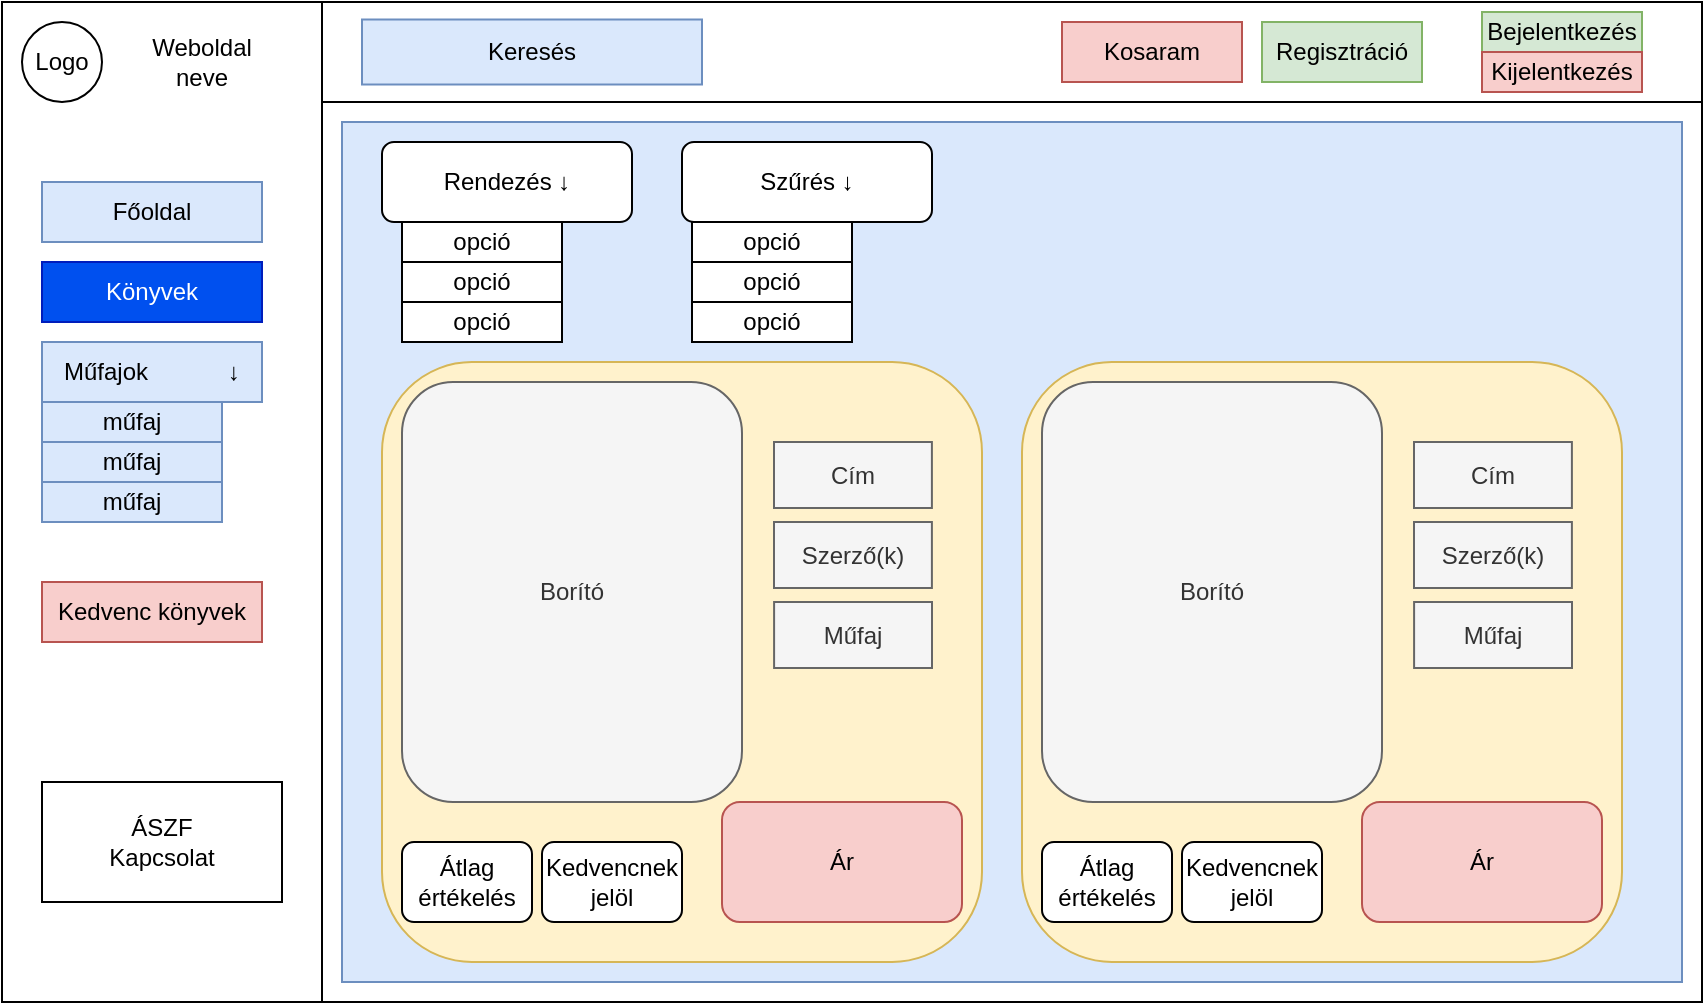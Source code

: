 <mxfile version="21.0.2" type="device"><diagram name="Page-1" id="gPzf0XgJ_BYSc8HyBmwQ"><mxGraphModel dx="1009" dy="550" grid="1" gridSize="10" guides="1" tooltips="1" connect="1" arrows="1" fold="1" page="1" pageScale="1" pageWidth="850" pageHeight="1100" math="0" shadow="0"><root><mxCell id="0"/><mxCell id="1" parent="0"/><mxCell id="kd2pAxx7efKfJdvjLM4A-1" value="" style="rounded=0;whiteSpace=wrap;html=1;" parent="1" vertex="1"><mxGeometry width="850" height="500" as="geometry"/></mxCell><mxCell id="kd2pAxx7efKfJdvjLM4A-115" value="" style="rounded=0;whiteSpace=wrap;html=1;fillColor=#dae8fc;strokeColor=#6c8ebf;" parent="1" vertex="1"><mxGeometry x="170" y="60" width="670" height="430" as="geometry"/></mxCell><mxCell id="kd2pAxx7efKfJdvjLM4A-2" value="" style="rounded=0;whiteSpace=wrap;html=1;" parent="1" vertex="1"><mxGeometry width="160" height="500" as="geometry"/></mxCell><mxCell id="kd2pAxx7efKfJdvjLM4A-3" value="" style="rounded=0;whiteSpace=wrap;html=1;" parent="1" vertex="1"><mxGeometry x="160" width="690" height="50" as="geometry"/></mxCell><mxCell id="kd2pAxx7efKfJdvjLM4A-4" value="Logo" style="ellipse;whiteSpace=wrap;html=1;" parent="1" vertex="1"><mxGeometry x="10" y="10" width="40" height="40" as="geometry"/></mxCell><mxCell id="kd2pAxx7efKfJdvjLM4A-6" value="Weboldal neve" style="text;html=1;strokeColor=none;fillColor=none;align=center;verticalAlign=middle;whiteSpace=wrap;rounded=0;" parent="1" vertex="1"><mxGeometry x="60" y="15" width="80" height="30" as="geometry"/></mxCell><mxCell id="kd2pAxx7efKfJdvjLM4A-7" value="Főoldal" style="text;html=1;strokeColor=#6c8ebf;fillColor=#dae8fc;align=center;verticalAlign=middle;whiteSpace=wrap;rounded=0;" parent="1" vertex="1"><mxGeometry x="20" y="90" width="110" height="30" as="geometry"/></mxCell><mxCell id="kd2pAxx7efKfJdvjLM4A-8" value="Könyvek" style="text;html=1;strokeColor=#001DBC;fillColor=#0050ef;align=center;verticalAlign=middle;whiteSpace=wrap;rounded=0;fontColor=#ffffff;" parent="1" vertex="1"><mxGeometry x="20" y="130" width="110" height="30" as="geometry"/></mxCell><mxCell id="kd2pAxx7efKfJdvjLM4A-9" value="Műfajok&amp;nbsp; &amp;nbsp; &amp;nbsp; &amp;nbsp; &amp;nbsp; &amp;nbsp;&amp;nbsp;↓" style="text;html=1;strokeColor=#6c8ebf;fillColor=#dae8fc;align=center;verticalAlign=middle;whiteSpace=wrap;rounded=0;" parent="1" vertex="1"><mxGeometry x="20" y="170" width="110" height="30" as="geometry"/></mxCell><mxCell id="kd2pAxx7efKfJdvjLM4A-10" value="Kedvenc könyvek" style="rounded=0;whiteSpace=wrap;html=1;fillColor=#f8cecc;strokeColor=#b85450;" parent="1" vertex="1"><mxGeometry x="20" y="290" width="110" height="30" as="geometry"/></mxCell><mxCell id="kd2pAxx7efKfJdvjLM4A-13" value="Regisztráció" style="text;html=1;strokeColor=#82b366;fillColor=#d5e8d4;align=center;verticalAlign=middle;whiteSpace=wrap;rounded=0;" parent="1" vertex="1"><mxGeometry x="630" y="10" width="80" height="30" as="geometry"/></mxCell><mxCell id="kd2pAxx7efKfJdvjLM4A-14" value="Bejelentkezés" style="text;html=1;strokeColor=#82b366;fillColor=#d5e8d4;align=center;verticalAlign=middle;whiteSpace=wrap;rounded=0;" parent="1" vertex="1"><mxGeometry x="740" y="5" width="80" height="20" as="geometry"/></mxCell><mxCell id="kd2pAxx7efKfJdvjLM4A-15" value="Kijelentkezés" style="text;html=1;strokeColor=#b85450;fillColor=#f8cecc;align=center;verticalAlign=middle;whiteSpace=wrap;rounded=0;" parent="1" vertex="1"><mxGeometry x="740" y="25" width="80" height="20" as="geometry"/></mxCell><mxCell id="kd2pAxx7efKfJdvjLM4A-16" value="ÁSZF&lt;br&gt;Kapcsolat" style="rounded=0;whiteSpace=wrap;html=1;" parent="1" vertex="1"><mxGeometry x="20" y="390" width="120" height="60" as="geometry"/></mxCell><mxCell id="kd2pAxx7efKfJdvjLM4A-17" value="Keresés" style="rounded=0;whiteSpace=wrap;html=1;fillColor=#dae8fc;strokeColor=#6c8ebf;" parent="1" vertex="1"><mxGeometry x="180" y="8.75" width="170" height="32.5" as="geometry"/></mxCell><mxCell id="kd2pAxx7efKfJdvjLM4A-86" value="Kosaram" style="rounded=0;whiteSpace=wrap;html=1;fillColor=#f8cecc;strokeColor=#b85450;" parent="1" vertex="1"><mxGeometry x="530" y="10" width="90" height="30" as="geometry"/></mxCell><mxCell id="kd2pAxx7efKfJdvjLM4A-87" value="műfaj" style="rounded=0;whiteSpace=wrap;html=1;fillColor=#dae8fc;strokeColor=#6c8ebf;" parent="1" vertex="1"><mxGeometry x="20" y="200" width="90" height="20" as="geometry"/></mxCell><mxCell id="kd2pAxx7efKfJdvjLM4A-88" value="műfaj" style="rounded=0;whiteSpace=wrap;html=1;fillColor=#dae8fc;strokeColor=#6c8ebf;" parent="1" vertex="1"><mxGeometry x="20" y="220" width="90" height="20" as="geometry"/></mxCell><mxCell id="kd2pAxx7efKfJdvjLM4A-89" value="műfaj" style="rounded=0;whiteSpace=wrap;html=1;fillColor=#dae8fc;strokeColor=#6c8ebf;" parent="1" vertex="1"><mxGeometry x="20" y="240" width="90" height="20" as="geometry"/></mxCell><mxCell id="kd2pAxx7efKfJdvjLM4A-107" value="" style="rounded=1;whiteSpace=wrap;html=1;fillColor=#fff2cc;strokeColor=#d6b656;" parent="1" vertex="1"><mxGeometry x="190" y="180" width="300" height="300" as="geometry"/></mxCell><mxCell id="kd2pAxx7efKfJdvjLM4A-108" value="Borító" style="rounded=1;whiteSpace=wrap;html=1;fillColor=#f5f5f5;fontColor=#333333;strokeColor=#666666;" parent="1" vertex="1"><mxGeometry x="200" y="190" width="170" height="210" as="geometry"/></mxCell><mxCell id="kd2pAxx7efKfJdvjLM4A-109" value="Cím" style="text;html=1;strokeColor=#666666;fillColor=#f5f5f5;align=center;verticalAlign=middle;whiteSpace=wrap;rounded=0;fontColor=#333333;" parent="1" vertex="1"><mxGeometry x="386" y="220" width="78.95" height="33" as="geometry"/></mxCell><mxCell id="kd2pAxx7efKfJdvjLM4A-110" value="Szerző(k)" style="text;html=1;strokeColor=#666666;fillColor=#f5f5f5;align=center;verticalAlign=middle;whiteSpace=wrap;rounded=0;fontColor=#333333;" parent="1" vertex="1"><mxGeometry x="386" y="260" width="78.95" height="33" as="geometry"/></mxCell><mxCell id="s7ZZeZ5KDLHwIh74cpBK-1" value="Rendezés ↓" style="rounded=1;whiteSpace=wrap;html=1;" vertex="1" parent="1"><mxGeometry x="190" y="70" width="125" height="40" as="geometry"/></mxCell><mxCell id="s7ZZeZ5KDLHwIh74cpBK-2" value="Szűrés ↓" style="rounded=1;whiteSpace=wrap;html=1;" vertex="1" parent="1"><mxGeometry x="340" y="70" width="125" height="40" as="geometry"/></mxCell><mxCell id="s7ZZeZ5KDLHwIh74cpBK-6" value="Átlag értékelés" style="rounded=1;whiteSpace=wrap;html=1;" vertex="1" parent="1"><mxGeometry x="200" y="420" width="65" height="40" as="geometry"/></mxCell><mxCell id="s7ZZeZ5KDLHwIh74cpBK-7" value="Kedvencnek jelöl" style="rounded=1;whiteSpace=wrap;html=1;" vertex="1" parent="1"><mxGeometry x="270" y="420" width="70" height="40" as="geometry"/></mxCell><mxCell id="s7ZZeZ5KDLHwIh74cpBK-8" value="Ár" style="rounded=1;whiteSpace=wrap;html=1;fillColor=#f8cecc;strokeColor=#b85450;" vertex="1" parent="1"><mxGeometry x="360" y="400" width="120" height="60" as="geometry"/></mxCell><mxCell id="s7ZZeZ5KDLHwIh74cpBK-9" value="Műfaj" style="text;html=1;strokeColor=#666666;fillColor=#f5f5f5;align=center;verticalAlign=middle;whiteSpace=wrap;rounded=0;fontColor=#333333;" vertex="1" parent="1"><mxGeometry x="386.05" y="300" width="78.95" height="33" as="geometry"/></mxCell><mxCell id="s7ZZeZ5KDLHwIh74cpBK-10" value="opció" style="rounded=0;whiteSpace=wrap;html=1;" vertex="1" parent="1"><mxGeometry x="200" y="110" width="80" height="20" as="geometry"/></mxCell><mxCell id="s7ZZeZ5KDLHwIh74cpBK-11" value="opció" style="rounded=0;whiteSpace=wrap;html=1;" vertex="1" parent="1"><mxGeometry x="200" y="130" width="80" height="20" as="geometry"/></mxCell><mxCell id="s7ZZeZ5KDLHwIh74cpBK-12" value="opció" style="rounded=0;whiteSpace=wrap;html=1;" vertex="1" parent="1"><mxGeometry x="200" y="150" width="80" height="20" as="geometry"/></mxCell><mxCell id="s7ZZeZ5KDLHwIh74cpBK-13" value="opció" style="rounded=0;whiteSpace=wrap;html=1;" vertex="1" parent="1"><mxGeometry x="345" y="110" width="80" height="20" as="geometry"/></mxCell><mxCell id="s7ZZeZ5KDLHwIh74cpBK-14" value="opció" style="rounded=0;whiteSpace=wrap;html=1;" vertex="1" parent="1"><mxGeometry x="345" y="130" width="80" height="20" as="geometry"/></mxCell><mxCell id="s7ZZeZ5KDLHwIh74cpBK-15" value="opció" style="rounded=0;whiteSpace=wrap;html=1;" vertex="1" parent="1"><mxGeometry x="345" y="150" width="80" height="20" as="geometry"/></mxCell><mxCell id="s7ZZeZ5KDLHwIh74cpBK-21" value="" style="rounded=1;whiteSpace=wrap;html=1;fillColor=#fff2cc;strokeColor=#d6b656;" vertex="1" parent="1"><mxGeometry x="510" y="180" width="300" height="300" as="geometry"/></mxCell><mxCell id="s7ZZeZ5KDLHwIh74cpBK-22" value="Borító" style="rounded=1;whiteSpace=wrap;html=1;fillColor=#f5f5f5;fontColor=#333333;strokeColor=#666666;" vertex="1" parent="1"><mxGeometry x="520" y="190" width="170" height="210" as="geometry"/></mxCell><mxCell id="s7ZZeZ5KDLHwIh74cpBK-23" value="Cím" style="text;html=1;strokeColor=#666666;fillColor=#f5f5f5;align=center;verticalAlign=middle;whiteSpace=wrap;rounded=0;fontColor=#333333;" vertex="1" parent="1"><mxGeometry x="706" y="220" width="78.95" height="33" as="geometry"/></mxCell><mxCell id="s7ZZeZ5KDLHwIh74cpBK-24" value="Szerző(k)" style="text;html=1;strokeColor=#666666;fillColor=#f5f5f5;align=center;verticalAlign=middle;whiteSpace=wrap;rounded=0;fontColor=#333333;" vertex="1" parent="1"><mxGeometry x="706" y="260" width="78.95" height="33" as="geometry"/></mxCell><mxCell id="s7ZZeZ5KDLHwIh74cpBK-25" value="Átlag értékelés" style="rounded=1;whiteSpace=wrap;html=1;" vertex="1" parent="1"><mxGeometry x="520" y="420" width="65" height="40" as="geometry"/></mxCell><mxCell id="s7ZZeZ5KDLHwIh74cpBK-26" value="Kedvencnek jelöl" style="rounded=1;whiteSpace=wrap;html=1;" vertex="1" parent="1"><mxGeometry x="590" y="420" width="70" height="40" as="geometry"/></mxCell><mxCell id="s7ZZeZ5KDLHwIh74cpBK-27" value="Ár" style="rounded=1;whiteSpace=wrap;html=1;fillColor=#f8cecc;strokeColor=#b85450;" vertex="1" parent="1"><mxGeometry x="680" y="400" width="120" height="60" as="geometry"/></mxCell><mxCell id="s7ZZeZ5KDLHwIh74cpBK-28" value="Műfaj" style="text;html=1;strokeColor=#666666;fillColor=#f5f5f5;align=center;verticalAlign=middle;whiteSpace=wrap;rounded=0;fontColor=#333333;" vertex="1" parent="1"><mxGeometry x="706.05" y="300" width="78.95" height="33" as="geometry"/></mxCell></root></mxGraphModel></diagram></mxfile>